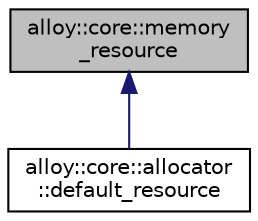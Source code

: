 digraph "alloy::core::memory_resource"
{
  edge [fontname="Helvetica",fontsize="10",labelfontname="Helvetica",labelfontsize="10"];
  node [fontname="Helvetica",fontsize="10",shape=record];
  Node1 [label="alloy::core::memory\l_resource",height=0.2,width=0.4,color="black", fillcolor="grey75", style="filled" fontcolor="black"];
  Node1 -> Node2 [dir="back",color="midnightblue",fontsize="10",style="solid",fontname="Helvetica"];
  Node2 [label="alloy::core::allocator\l::default_resource",height=0.2,width=0.4,color="black", fillcolor="white", style="filled",URL="$df/db5/classalloy_1_1core_1_1allocator_1_1default__resource.html",tooltip="The default memory resource for allocators. "];
}

